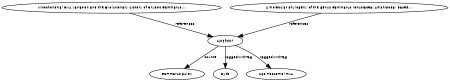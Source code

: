digraph G {
size="3,3";
node [fontsize=7, fontname="Helvetica"];
edge [fontsize=7, fontname="Helvetica"];
node0 [label="AJ269627", width=0.27433100247,height=0.27433100247];
node1 [label="Mitochondrial DNA Variation and the Evolutionary History of Cryptic Gammarus...", width=0.27433100247,height=0.27433100247];
node2 [label="A molecular phylogeny of the genus Gammarus (Crustacea: Amphipoda) based...", width=0.27433100247,height=0.27433100247];
node3 [label="Gammarus pulex", width=0.27433100247,height=0.27433100247];
node4 [label="Cytb", width=0.27433100247,height=0.27433100247];
node5 [label="16S ribosomal RNA", width=0.27433100247,height=0.27433100247];
node1 -> node0 [label="references"];
node2 -> node0 [label="references"];
node0 -> node3 [label="source"];
node0 -> node4 [label="taggedWithTag"];
node0 -> node5 [label="taggedWithTag"];
}

